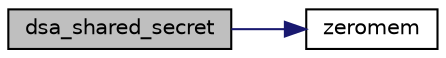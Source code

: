 digraph "dsa_shared_secret"
{
 // LATEX_PDF_SIZE
  edge [fontname="Helvetica",fontsize="10",labelfontname="Helvetica",labelfontsize="10"];
  node [fontname="Helvetica",fontsize="10",shape=record];
  rankdir="LR";
  Node0 [label="dsa_shared_secret",height=0.2,width=0.4,color="black", fillcolor="grey75", style="filled", fontcolor="black",tooltip="Create a DSA shared secret between two keys."];
  Node0 -> Node1 [color="midnightblue",fontsize="10",style="solid",fontname="Helvetica"];
  Node1 [label="zeromem",height=0.2,width=0.4,color="black", fillcolor="white", style="filled",URL="$tomcrypt__misc_8h.html#a63b6e188713790263bfd3612fe8b398f",tooltip="Zero a block of memory."];
}

